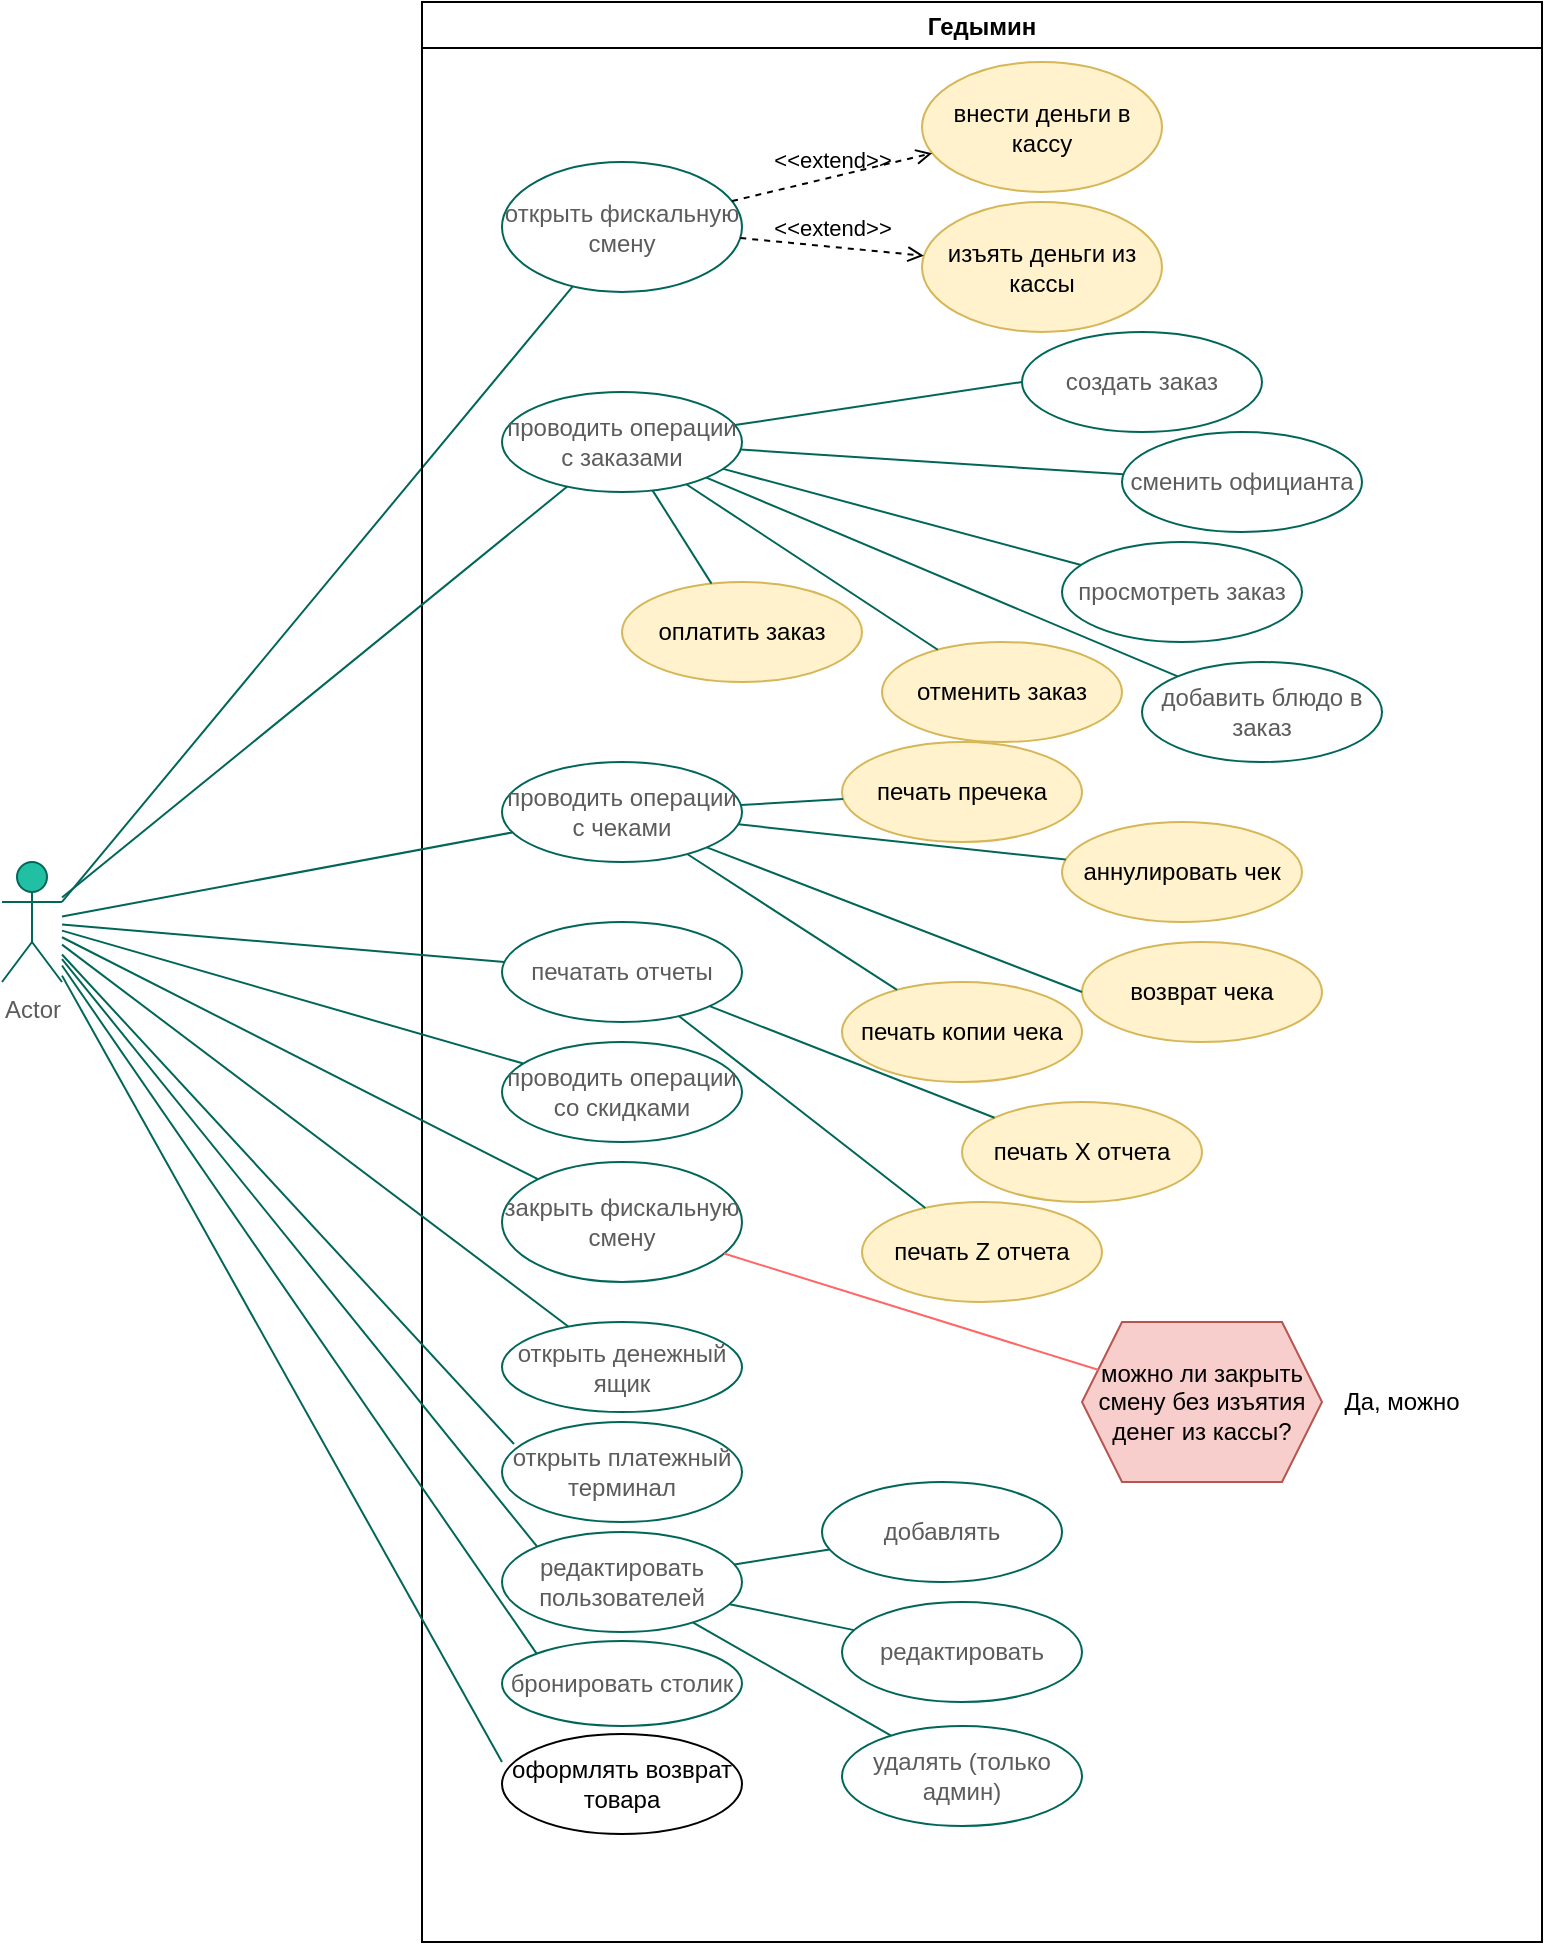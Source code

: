 <mxfile version="15.5.2" type="github">
  <diagram id="GxYnLsHXxuP-54g7DX-x" name="Page-1">
    <mxGraphModel dx="1422" dy="764" grid="1" gridSize="10" guides="1" tooltips="1" connect="1" arrows="1" fold="1" page="1" pageScale="1" pageWidth="827" pageHeight="1169" math="0" shadow="0">
      <root>
        <mxCell id="0" />
        <mxCell id="1" parent="0" />
        <mxCell id="fbP9ISJhYm2EwNBeFBmf-1" value="Actor" style="shape=umlActor;verticalLabelPosition=bottom;verticalAlign=top;html=1;outlineConnect=0;fillColor=#21C0A5;strokeColor=#006658;fontColor=#5C5C5C;" parent="1" vertex="1">
          <mxGeometry x="20" y="490" width="30" height="60" as="geometry" />
        </mxCell>
        <mxCell id="fbP9ISJhYm2EwNBeFBmf-3" value="" style="endArrow=none;html=1;rounded=0;exitX=1;exitY=0.333;exitDx=0;exitDy=0;exitPerimeter=0;strokeColor=#006658;fontColor=#5C5C5C;" parent="1" source="fbP9ISJhYm2EwNBeFBmf-1" target="fbP9ISJhYm2EwNBeFBmf-7" edge="1">
          <mxGeometry width="50" height="50" relative="1" as="geometry">
            <mxPoint x="120" y="415" as="sourcePoint" />
            <mxPoint x="270" y="275" as="targetPoint" />
          </mxGeometry>
        </mxCell>
        <mxCell id="fbP9ISJhYm2EwNBeFBmf-4" value="Гедымин" style="swimlane;" parent="1" vertex="1">
          <mxGeometry x="230" y="60" width="560" height="970" as="geometry" />
        </mxCell>
        <mxCell id="fbP9ISJhYm2EwNBeFBmf-5" value="закрыть фискальную смену" style="ellipse;whiteSpace=wrap;html=1;fillColor=none;strokeColor=#006658;fontColor=#5C5C5C;" parent="fbP9ISJhYm2EwNBeFBmf-4" vertex="1">
          <mxGeometry x="40" y="580" width="120" height="60" as="geometry" />
        </mxCell>
        <mxCell id="fbP9ISJhYm2EwNBeFBmf-6" value="проводить операции с чеками" style="ellipse;whiteSpace=wrap;html=1;fillColor=none;strokeColor=#006658;fontColor=#5C5C5C;" parent="fbP9ISJhYm2EwNBeFBmf-4" vertex="1">
          <mxGeometry x="40" y="380" width="120" height="50" as="geometry" />
        </mxCell>
        <mxCell id="fbP9ISJhYm2EwNBeFBmf-7" value="открыть фискальную смену" style="ellipse;whiteSpace=wrap;html=1;fillColor=none;strokeColor=#006658;fontColor=#5C5C5C;" parent="fbP9ISJhYm2EwNBeFBmf-4" vertex="1">
          <mxGeometry x="40" y="80" width="120" height="65" as="geometry" />
        </mxCell>
        <mxCell id="fbP9ISJhYm2EwNBeFBmf-9" value="создать заказ" style="ellipse;whiteSpace=wrap;html=1;fillColor=none;strokeColor=#006658;fontColor=#5C5C5C;" parent="fbP9ISJhYm2EwNBeFBmf-4" vertex="1">
          <mxGeometry x="300" y="165" width="120" height="50" as="geometry" />
        </mxCell>
        <mxCell id="fbP9ISJhYm2EwNBeFBmf-13" value="внести деньги в кассу" style="ellipse;whiteSpace=wrap;html=1;fillColor=#fff2cc;strokeColor=#d6b656;" parent="fbP9ISJhYm2EwNBeFBmf-4" vertex="1">
          <mxGeometry x="250" y="30" width="120" height="65" as="geometry" />
        </mxCell>
        <mxCell id="fbP9ISJhYm2EwNBeFBmf-14" value="изъять деньги из кассы" style="ellipse;whiteSpace=wrap;html=1;fillColor=#fff2cc;strokeColor=#d6b656;" parent="fbP9ISJhYm2EwNBeFBmf-4" vertex="1">
          <mxGeometry x="250" y="100" width="120" height="65" as="geometry" />
        </mxCell>
        <mxCell id="fbP9ISJhYm2EwNBeFBmf-15" value="&amp;lt;&amp;lt;extend&amp;gt;&amp;gt;" style="html=1;verticalAlign=bottom;labelBackgroundColor=none;endArrow=open;endFill=0;dashed=1;rounded=0;" parent="fbP9ISJhYm2EwNBeFBmf-4" source="fbP9ISJhYm2EwNBeFBmf-7" target="fbP9ISJhYm2EwNBeFBmf-13" edge="1">
          <mxGeometry width="160" relative="1" as="geometry">
            <mxPoint x="100" y="210" as="sourcePoint" />
            <mxPoint x="260" y="210" as="targetPoint" />
          </mxGeometry>
        </mxCell>
        <mxCell id="fbP9ISJhYm2EwNBeFBmf-16" value="&amp;lt;&amp;lt;extend&amp;gt;&amp;gt;" style="html=1;verticalAlign=bottom;labelBackgroundColor=none;endArrow=open;endFill=0;dashed=1;rounded=0;" parent="fbP9ISJhYm2EwNBeFBmf-4" source="fbP9ISJhYm2EwNBeFBmf-7" target="fbP9ISJhYm2EwNBeFBmf-14" edge="1">
          <mxGeometry width="160" relative="1" as="geometry">
            <mxPoint x="169.605" y="81.225" as="sourcePoint" />
            <mxPoint x="270.47" y="88.441" as="targetPoint" />
          </mxGeometry>
        </mxCell>
        <mxCell id="fbP9ISJhYm2EwNBeFBmf-19" value="просмотреть заказ" style="ellipse;whiteSpace=wrap;html=1;fillColor=none;strokeColor=#006658;fontColor=#5C5C5C;" parent="fbP9ISJhYm2EwNBeFBmf-4" vertex="1">
          <mxGeometry x="320" y="270" width="120" height="50" as="geometry" />
        </mxCell>
        <mxCell id="fbP9ISJhYm2EwNBeFBmf-23" value="отменить заказ" style="ellipse;whiteSpace=wrap;html=1;fillColor=#fff2cc;strokeColor=#d6b656;" parent="fbP9ISJhYm2EwNBeFBmf-4" vertex="1">
          <mxGeometry x="230" y="320" width="120" height="50" as="geometry" />
        </mxCell>
        <mxCell id="fbP9ISJhYm2EwNBeFBmf-25" value="проводить операции с заказами" style="ellipse;whiteSpace=wrap;html=1;fillColor=none;strokeColor=#006658;fontColor=#5C5C5C;" parent="fbP9ISJhYm2EwNBeFBmf-4" vertex="1">
          <mxGeometry x="40" y="195" width="120" height="50" as="geometry" />
        </mxCell>
        <mxCell id="fbP9ISJhYm2EwNBeFBmf-2" value="" style="endArrow=none;html=1;rounded=0;entryX=0;entryY=0.5;entryDx=0;entryDy=0;strokeColor=#006658;fontColor=#5C5C5C;" parent="fbP9ISJhYm2EwNBeFBmf-4" source="fbP9ISJhYm2EwNBeFBmf-25" target="fbP9ISJhYm2EwNBeFBmf-9" edge="1">
          <mxGeometry width="50" height="50" relative="1" as="geometry">
            <mxPoint x="-160" y="385" as="sourcePoint" />
            <mxPoint x="-110" y="335" as="targetPoint" />
          </mxGeometry>
        </mxCell>
        <mxCell id="fbP9ISJhYm2EwNBeFBmf-20" value="" style="endArrow=none;html=1;rounded=0;strokeColor=#006658;fontColor=#5C5C5C;" parent="fbP9ISJhYm2EwNBeFBmf-4" source="fbP9ISJhYm2EwNBeFBmf-25" target="fbP9ISJhYm2EwNBeFBmf-19" edge="1">
          <mxGeometry width="50" height="50" relative="1" as="geometry">
            <mxPoint x="-100" y="190.091" as="sourcePoint" />
            <mxPoint x="50" y="141" as="targetPoint" />
          </mxGeometry>
        </mxCell>
        <mxCell id="fbP9ISJhYm2EwNBeFBmf-24" value="" style="endArrow=none;html=1;rounded=0;strokeColor=#006658;fontColor=#5C5C5C;" parent="fbP9ISJhYm2EwNBeFBmf-4" source="fbP9ISJhYm2EwNBeFBmf-25" target="fbP9ISJhYm2EwNBeFBmf-23" edge="1">
          <mxGeometry width="50" height="50" relative="1" as="geometry">
            <mxPoint x="-100" y="195.667" as="sourcePoint" />
            <mxPoint x="50.338" y="202.348" as="targetPoint" />
          </mxGeometry>
        </mxCell>
        <mxCell id="fbP9ISJhYm2EwNBeFBmf-30" value="сменить официанта" style="ellipse;whiteSpace=wrap;html=1;fillColor=none;strokeColor=#006658;fontColor=#5C5C5C;" parent="fbP9ISJhYm2EwNBeFBmf-4" vertex="1">
          <mxGeometry x="350" y="215" width="120" height="50" as="geometry" />
        </mxCell>
        <mxCell id="fbP9ISJhYm2EwNBeFBmf-31" value="" style="endArrow=none;html=1;rounded=0;strokeColor=#006658;fontColor=#5C5C5C;" parent="fbP9ISJhYm2EwNBeFBmf-4" source="fbP9ISJhYm2EwNBeFBmf-25" target="fbP9ISJhYm2EwNBeFBmf-30" edge="1">
          <mxGeometry width="50" height="50" relative="1" as="geometry">
            <mxPoint x="131.018" y="218.416" as="sourcePoint" />
            <mxPoint x="259.041" y="361.575" as="targetPoint" />
          </mxGeometry>
        </mxCell>
        <mxCell id="fbP9ISJhYm2EwNBeFBmf-33" value="открыть денежный ящик" style="ellipse;whiteSpace=wrap;html=1;fillColor=none;strokeColor=#006658;fontColor=#5C5C5C;" parent="fbP9ISJhYm2EwNBeFBmf-4" vertex="1">
          <mxGeometry x="40" y="660" width="120" height="45" as="geometry" />
        </mxCell>
        <mxCell id="fbP9ISJhYm2EwNBeFBmf-34" value="открыть платежный терминал" style="ellipse;whiteSpace=wrap;html=1;fillColor=none;strokeColor=#006658;fontColor=#5C5C5C;" parent="fbP9ISJhYm2EwNBeFBmf-4" vertex="1">
          <mxGeometry x="40" y="710" width="120" height="50" as="geometry" />
        </mxCell>
        <mxCell id="fbP9ISJhYm2EwNBeFBmf-35" value="редактировать пользователей" style="ellipse;whiteSpace=wrap;html=1;fillColor=none;strokeColor=#006658;fontColor=#5C5C5C;" parent="fbP9ISJhYm2EwNBeFBmf-4" vertex="1">
          <mxGeometry x="40" y="765" width="120" height="50" as="geometry" />
        </mxCell>
        <mxCell id="fbP9ISJhYm2EwNBeFBmf-36" value="бронировать столик" style="ellipse;whiteSpace=wrap;html=1;fillColor=none;strokeColor=#006658;fontColor=#5C5C5C;" parent="fbP9ISJhYm2EwNBeFBmf-4" vertex="1">
          <mxGeometry x="40" y="819.5" width="120" height="42.5" as="geometry" />
        </mxCell>
        <mxCell id="fbP9ISJhYm2EwNBeFBmf-37" value="печать Х отчета" style="ellipse;whiteSpace=wrap;html=1;fillColor=#fff2cc;strokeColor=#d6b656;" parent="fbP9ISJhYm2EwNBeFBmf-4" vertex="1">
          <mxGeometry x="270" y="550" width="120" height="50" as="geometry" />
        </mxCell>
        <mxCell id="fbP9ISJhYm2EwNBeFBmf-38" value="печать Z отчета" style="ellipse;whiteSpace=wrap;html=1;fillColor=#fff2cc;strokeColor=#d6b656;" parent="fbP9ISJhYm2EwNBeFBmf-4" vertex="1">
          <mxGeometry x="220" y="600" width="120" height="50" as="geometry" />
        </mxCell>
        <mxCell id="fbP9ISJhYm2EwNBeFBmf-39" value="печать пречека" style="ellipse;whiteSpace=wrap;html=1;fillColor=#fff2cc;strokeColor=#d6b656;" parent="fbP9ISJhYm2EwNBeFBmf-4" vertex="1">
          <mxGeometry x="210" y="370" width="120" height="50" as="geometry" />
        </mxCell>
        <mxCell id="fbP9ISJhYm2EwNBeFBmf-40" value="оплатить заказ" style="ellipse;whiteSpace=wrap;html=1;fillColor=#fff2cc;strokeColor=#d6b656;" parent="fbP9ISJhYm2EwNBeFBmf-4" vertex="1">
          <mxGeometry x="100" y="290" width="120" height="50" as="geometry" />
        </mxCell>
        <mxCell id="fbP9ISJhYm2EwNBeFBmf-41" value="" style="endArrow=none;html=1;rounded=0;strokeColor=#006658;fontColor=#5C5C5C;" parent="fbP9ISJhYm2EwNBeFBmf-4" source="fbP9ISJhYm2EwNBeFBmf-25" target="fbP9ISJhYm2EwNBeFBmf-40" edge="1">
          <mxGeometry width="50" height="50" relative="1" as="geometry">
            <mxPoint x="170" y="230" as="sourcePoint" />
            <mxPoint x="320" y="230" as="targetPoint" />
          </mxGeometry>
        </mxCell>
        <mxCell id="fbP9ISJhYm2EwNBeFBmf-43" value="аннулировать чек" style="ellipse;whiteSpace=wrap;html=1;fillColor=#fff2cc;strokeColor=#d6b656;" parent="fbP9ISJhYm2EwNBeFBmf-4" vertex="1">
          <mxGeometry x="320" y="410" width="120" height="50" as="geometry" />
        </mxCell>
        <mxCell id="fbP9ISJhYm2EwNBeFBmf-44" value="печать копии чека" style="ellipse;whiteSpace=wrap;html=1;fillColor=#fff2cc;strokeColor=#d6b656;" parent="fbP9ISJhYm2EwNBeFBmf-4" vertex="1">
          <mxGeometry x="210" y="490" width="120" height="50" as="geometry" />
        </mxCell>
        <mxCell id="fbP9ISJhYm2EwNBeFBmf-45" value="оформлять возврат товара" style="ellipse;whiteSpace=wrap;html=1;" parent="fbP9ISJhYm2EwNBeFBmf-4" vertex="1">
          <mxGeometry x="40" y="866" width="120" height="50" as="geometry" />
        </mxCell>
        <mxCell id="fbP9ISJhYm2EwNBeFBmf-46" value="добавлять" style="ellipse;whiteSpace=wrap;html=1;fillColor=none;strokeColor=#006658;fontColor=#5C5C5C;" parent="fbP9ISJhYm2EwNBeFBmf-4" vertex="1">
          <mxGeometry x="200" y="740" width="120" height="50" as="geometry" />
        </mxCell>
        <mxCell id="fbP9ISJhYm2EwNBeFBmf-47" value="редактировать" style="ellipse;whiteSpace=wrap;html=1;fillColor=none;strokeColor=#006658;fontColor=#5C5C5C;" parent="fbP9ISJhYm2EwNBeFBmf-4" vertex="1">
          <mxGeometry x="210" y="800" width="120" height="50" as="geometry" />
        </mxCell>
        <mxCell id="fbP9ISJhYm2EwNBeFBmf-48" value="удалять (только админ)" style="ellipse;whiteSpace=wrap;html=1;fillColor=none;strokeColor=#006658;fontColor=#5C5C5C;" parent="fbP9ISJhYm2EwNBeFBmf-4" vertex="1">
          <mxGeometry x="210" y="862" width="120" height="50" as="geometry" />
        </mxCell>
        <mxCell id="fbP9ISJhYm2EwNBeFBmf-50" value="" style="endArrow=none;html=1;rounded=0;strokeColor=#006658;fontColor=#5C5C5C;" parent="fbP9ISJhYm2EwNBeFBmf-4" source="fbP9ISJhYm2EwNBeFBmf-46" target="fbP9ISJhYm2EwNBeFBmf-35" edge="1">
          <mxGeometry width="50" height="50" relative="1" as="geometry">
            <mxPoint x="410" y="660" as="sourcePoint" />
            <mxPoint x="267.897" y="333.88" as="targetPoint" />
          </mxGeometry>
        </mxCell>
        <mxCell id="fbP9ISJhYm2EwNBeFBmf-51" value="" style="endArrow=none;html=1;rounded=0;strokeColor=#006658;fontColor=#5C5C5C;" parent="fbP9ISJhYm2EwNBeFBmf-4" source="fbP9ISJhYm2EwNBeFBmf-47" target="fbP9ISJhYm2EwNBeFBmf-35" edge="1">
          <mxGeometry width="50" height="50" relative="1" as="geometry">
            <mxPoint x="210.275" y="807.389" as="sourcePoint" />
            <mxPoint x="169.805" y="809.884" as="targetPoint" />
          </mxGeometry>
        </mxCell>
        <mxCell id="fbP9ISJhYm2EwNBeFBmf-52" value="" style="endArrow=none;html=1;rounded=0;strokeColor=#006658;fontColor=#5C5C5C;" parent="fbP9ISJhYm2EwNBeFBmf-4" source="fbP9ISJhYm2EwNBeFBmf-48" target="fbP9ISJhYm2EwNBeFBmf-35" edge="1">
          <mxGeometry width="50" height="50" relative="1" as="geometry">
            <mxPoint x="220.275" y="817.389" as="sourcePoint" />
            <mxPoint x="179.805" y="819.884" as="targetPoint" />
          </mxGeometry>
        </mxCell>
        <mxCell id="fbP9ISJhYm2EwNBeFBmf-53" value="" style="endArrow=none;html=1;rounded=0;strokeColor=#006658;fontColor=#5C5C5C;" parent="fbP9ISJhYm2EwNBeFBmf-4" source="fbP9ISJhYm2EwNBeFBmf-6" target="fbP9ISJhYm2EwNBeFBmf-39" edge="1">
          <mxGeometry width="50" height="50" relative="1" as="geometry">
            <mxPoint x="125.202" y="254.184" as="sourcePoint" />
            <mxPoint x="154.73" y="300.823" as="targetPoint" />
          </mxGeometry>
        </mxCell>
        <mxCell id="fbP9ISJhYm2EwNBeFBmf-54" value="" style="endArrow=none;html=1;rounded=0;strokeColor=#006658;fontColor=#5C5C5C;" parent="fbP9ISJhYm2EwNBeFBmf-4" source="fbP9ISJhYm2EwNBeFBmf-6" target="fbP9ISJhYm2EwNBeFBmf-43" edge="1">
          <mxGeometry width="50" height="50" relative="1" as="geometry">
            <mxPoint x="135.202" y="264.184" as="sourcePoint" />
            <mxPoint x="164.73" y="310.823" as="targetPoint" />
          </mxGeometry>
        </mxCell>
        <mxCell id="fbP9ISJhYm2EwNBeFBmf-55" value="" style="endArrow=none;html=1;rounded=0;strokeColor=#006658;fontColor=#5C5C5C;" parent="fbP9ISJhYm2EwNBeFBmf-4" source="fbP9ISJhYm2EwNBeFBmf-6" target="fbP9ISJhYm2EwNBeFBmf-44" edge="1">
          <mxGeometry width="50" height="50" relative="1" as="geometry">
            <mxPoint x="145.202" y="274.184" as="sourcePoint" />
            <mxPoint x="174.73" y="320.823" as="targetPoint" />
          </mxGeometry>
        </mxCell>
        <mxCell id="fbP9ISJhYm2EwNBeFBmf-56" value="добавить блюдо в заказ" style="ellipse;whiteSpace=wrap;html=1;fillColor=none;strokeColor=#006658;fontColor=#5C5C5C;" parent="fbP9ISJhYm2EwNBeFBmf-4" vertex="1">
          <mxGeometry x="360" y="330" width="120" height="50" as="geometry" />
        </mxCell>
        <mxCell id="fbP9ISJhYm2EwNBeFBmf-57" value="" style="endArrow=none;html=1;rounded=0;strokeColor=#006658;fontColor=#5C5C5C;" parent="fbP9ISJhYm2EwNBeFBmf-4" source="fbP9ISJhYm2EwNBeFBmf-25" target="fbP9ISJhYm2EwNBeFBmf-56" edge="1">
          <mxGeometry width="50" height="50" relative="1" as="geometry">
            <mxPoint x="125.202" y="254.184" as="sourcePoint" />
            <mxPoint x="154.73" y="300.823" as="targetPoint" />
          </mxGeometry>
        </mxCell>
        <mxCell id="fbP9ISJhYm2EwNBeFBmf-58" value="проводить операции со скидками" style="ellipse;whiteSpace=wrap;html=1;fillColor=none;strokeColor=#006658;fontColor=#5C5C5C;" parent="fbP9ISJhYm2EwNBeFBmf-4" vertex="1">
          <mxGeometry x="40" y="520" width="120" height="50" as="geometry" />
        </mxCell>
        <mxCell id="fbP9ISJhYm2EwNBeFBmf-59" value="печатать отчеты" style="ellipse;whiteSpace=wrap;html=1;fillColor=none;strokeColor=#006658;fontColor=#5C5C5C;" parent="fbP9ISJhYm2EwNBeFBmf-4" vertex="1">
          <mxGeometry x="40" y="460" width="120" height="50" as="geometry" />
        </mxCell>
        <mxCell id="fbP9ISJhYm2EwNBeFBmf-62" value="" style="endArrow=none;html=1;rounded=0;strokeColor=#006658;fontColor=#5C5C5C;" parent="fbP9ISJhYm2EwNBeFBmf-4" source="fbP9ISJhYm2EwNBeFBmf-59" target="fbP9ISJhYm2EwNBeFBmf-38" edge="1">
          <mxGeometry width="50" height="50" relative="1" as="geometry">
            <mxPoint x="-150" y="493.692" as="sourcePoint" />
            <mxPoint x="75.297" y="549.149" as="targetPoint" />
          </mxGeometry>
        </mxCell>
        <mxCell id="fbP9ISJhYm2EwNBeFBmf-63" value="" style="endArrow=none;html=1;rounded=0;strokeColor=#006658;fontColor=#5C5C5C;" parent="fbP9ISJhYm2EwNBeFBmf-4" source="fbP9ISJhYm2EwNBeFBmf-59" target="fbP9ISJhYm2EwNBeFBmf-37" edge="1">
          <mxGeometry width="50" height="50" relative="1" as="geometry">
            <mxPoint x="157.583" y="554.797" as="sourcePoint" />
            <mxPoint x="247.574" y="592.322" as="targetPoint" />
          </mxGeometry>
        </mxCell>
        <mxCell id="fbP9ISJhYm2EwNBeFBmf-32" value="можно ли закрыть смену без изъятия денег из кассы?" style="shape=hexagon;perimeter=hexagonPerimeter2;whiteSpace=wrap;html=1;fixedSize=1;fillColor=#f8cecc;strokeColor=#b85450;" parent="fbP9ISJhYm2EwNBeFBmf-4" vertex="1">
          <mxGeometry x="330" y="660" width="120" height="80" as="geometry" />
        </mxCell>
        <mxCell id="fbP9ISJhYm2EwNBeFBmf-64" value="" style="endArrow=none;html=1;rounded=0;strokeColor=#FF6666;fontColor=#5C5C5C;" parent="fbP9ISJhYm2EwNBeFBmf-4" source="fbP9ISJhYm2EwNBeFBmf-5" target="fbP9ISJhYm2EwNBeFBmf-32" edge="1">
          <mxGeometry width="50" height="50" relative="1" as="geometry">
            <mxPoint x="138.417" y="517.018" as="sourcePoint" />
            <mxPoint x="261.667" y="612.963" as="targetPoint" />
          </mxGeometry>
        </mxCell>
        <mxCell id="hKNmLy-pR7IXaHuMUlW_-1" value="Да, можно" style="text;html=1;strokeColor=none;fillColor=none;align=center;verticalAlign=middle;whiteSpace=wrap;rounded=0;" vertex="1" parent="fbP9ISJhYm2EwNBeFBmf-4">
          <mxGeometry x="450" y="685" width="80" height="30" as="geometry" />
        </mxCell>
        <mxCell id="hKNmLy-pR7IXaHuMUlW_-2" value="возврат чека" style="ellipse;whiteSpace=wrap;html=1;fillColor=#fff2cc;strokeColor=#d6b656;" vertex="1" parent="fbP9ISJhYm2EwNBeFBmf-4">
          <mxGeometry x="330" y="470" width="120" height="50" as="geometry" />
        </mxCell>
        <mxCell id="hKNmLy-pR7IXaHuMUlW_-3" value="" style="endArrow=none;html=1;rounded=0;strokeColor=#006658;fontColor=#5C5C5C;entryX=0;entryY=0.5;entryDx=0;entryDy=0;exitX=1;exitY=1;exitDx=0;exitDy=0;" edge="1" parent="fbP9ISJhYm2EwNBeFBmf-4" source="fbP9ISJhYm2EwNBeFBmf-6" target="hKNmLy-pR7IXaHuMUlW_-2">
          <mxGeometry width="50" height="50" relative="1" as="geometry">
            <mxPoint x="156.118" y="430.992" as="sourcePoint" />
            <mxPoint x="234.217" y="458.841" as="targetPoint" />
          </mxGeometry>
        </mxCell>
        <mxCell id="fbP9ISJhYm2EwNBeFBmf-21" value="" style="endArrow=none;html=1;rounded=0;strokeColor=#006658;fontColor=#5C5C5C;" parent="1" source="fbP9ISJhYm2EwNBeFBmf-1" target="fbP9ISJhYm2EwNBeFBmf-6" edge="1">
          <mxGeometry width="50" height="50" relative="1" as="geometry">
            <mxPoint x="140" y="270.091" as="sourcePoint" />
            <mxPoint x="290" y="221" as="targetPoint" />
          </mxGeometry>
        </mxCell>
        <mxCell id="fbP9ISJhYm2EwNBeFBmf-22" value="" style="endArrow=none;html=1;rounded=0;strokeColor=#006658;fontColor=#5C5C5C;" parent="1" source="fbP9ISJhYm2EwNBeFBmf-1" target="fbP9ISJhYm2EwNBeFBmf-5" edge="1">
          <mxGeometry width="50" height="50" relative="1" as="geometry">
            <mxPoint x="150" y="280.091" as="sourcePoint" />
            <mxPoint x="300" y="231" as="targetPoint" />
          </mxGeometry>
        </mxCell>
        <mxCell id="fbP9ISJhYm2EwNBeFBmf-27" value="" style="endArrow=none;html=1;rounded=0;strokeColor=#006658;fontColor=#5C5C5C;" parent="1" source="fbP9ISJhYm2EwNBeFBmf-1" target="fbP9ISJhYm2EwNBeFBmf-25" edge="1">
          <mxGeometry width="50" height="50" relative="1" as="geometry">
            <mxPoint x="130" y="273" as="sourcePoint" />
            <mxPoint x="303.061" y="365.299" as="targetPoint" />
          </mxGeometry>
        </mxCell>
        <mxCell id="fbP9ISJhYm2EwNBeFBmf-60" value="" style="endArrow=none;html=1;rounded=0;strokeColor=#006658;fontColor=#5C5C5C;" parent="1" source="fbP9ISJhYm2EwNBeFBmf-1" target="fbP9ISJhYm2EwNBeFBmf-58" edge="1">
          <mxGeometry width="50" height="50" relative="1" as="geometry">
            <mxPoint x="60" y="533.692" as="sourcePoint" />
            <mxPoint x="285.297" y="589.149" as="targetPoint" />
          </mxGeometry>
        </mxCell>
        <mxCell id="fbP9ISJhYm2EwNBeFBmf-61" value="" style="endArrow=none;html=1;rounded=0;strokeColor=#006658;fontColor=#5C5C5C;" parent="1" source="fbP9ISJhYm2EwNBeFBmf-1" target="fbP9ISJhYm2EwNBeFBmf-59" edge="1">
          <mxGeometry width="50" height="50" relative="1" as="geometry">
            <mxPoint x="70" y="543.692" as="sourcePoint" />
            <mxPoint x="295.297" y="599.149" as="targetPoint" />
          </mxGeometry>
        </mxCell>
        <mxCell id="fbP9ISJhYm2EwNBeFBmf-65" value="" style="endArrow=none;html=1;rounded=0;strokeColor=#006658;fontColor=#5C5C5C;" parent="1" source="fbP9ISJhYm2EwNBeFBmf-1" target="fbP9ISJhYm2EwNBeFBmf-33" edge="1">
          <mxGeometry width="50" height="50" relative="1" as="geometry">
            <mxPoint x="60" y="537.627" as="sourcePoint" />
            <mxPoint x="297.932" y="658.609" as="targetPoint" />
          </mxGeometry>
        </mxCell>
        <mxCell id="fbP9ISJhYm2EwNBeFBmf-66" value="" style="endArrow=none;html=1;rounded=0;strokeColor=#006658;fontColor=#5C5C5C;entryX=0.05;entryY=0.22;entryDx=0;entryDy=0;entryPerimeter=0;" parent="1" source="fbP9ISJhYm2EwNBeFBmf-1" target="fbP9ISJhYm2EwNBeFBmf-34" edge="1">
          <mxGeometry width="50" height="50" relative="1" as="geometry">
            <mxPoint x="70" y="547.627" as="sourcePoint" />
            <mxPoint x="307.932" y="668.609" as="targetPoint" />
          </mxGeometry>
        </mxCell>
        <mxCell id="fbP9ISJhYm2EwNBeFBmf-67" value="" style="endArrow=none;html=1;rounded=0;strokeColor=#006658;fontColor=#5C5C5C;entryX=0;entryY=0;entryDx=0;entryDy=0;" parent="1" source="fbP9ISJhYm2EwNBeFBmf-1" target="fbP9ISJhYm2EwNBeFBmf-35" edge="1">
          <mxGeometry width="50" height="50" relative="1" as="geometry">
            <mxPoint x="80" y="557.627" as="sourcePoint" />
            <mxPoint x="317.932" y="678.609" as="targetPoint" />
          </mxGeometry>
        </mxCell>
        <mxCell id="fbP9ISJhYm2EwNBeFBmf-68" value="" style="endArrow=none;html=1;rounded=0;strokeColor=#006658;fontColor=#5C5C5C;entryX=0;entryY=0;entryDx=0;entryDy=0;" parent="1" source="fbP9ISJhYm2EwNBeFBmf-1" target="fbP9ISJhYm2EwNBeFBmf-36" edge="1">
          <mxGeometry width="50" height="50" relative="1" as="geometry">
            <mxPoint x="90" y="567.627" as="sourcePoint" />
            <mxPoint x="327.932" y="688.609" as="targetPoint" />
          </mxGeometry>
        </mxCell>
        <mxCell id="fbP9ISJhYm2EwNBeFBmf-69" value="" style="endArrow=none;html=1;rounded=0;strokeColor=#006658;fontColor=#5C5C5C;entryX=0;entryY=0.28;entryDx=0;entryDy=0;entryPerimeter=0;" parent="1" source="fbP9ISJhYm2EwNBeFBmf-1" target="fbP9ISJhYm2EwNBeFBmf-45" edge="1">
          <mxGeometry width="50" height="50" relative="1" as="geometry">
            <mxPoint x="60" y="551.747" as="sourcePoint" />
            <mxPoint x="297.323" y="895.813" as="targetPoint" />
          </mxGeometry>
        </mxCell>
      </root>
    </mxGraphModel>
  </diagram>
</mxfile>
